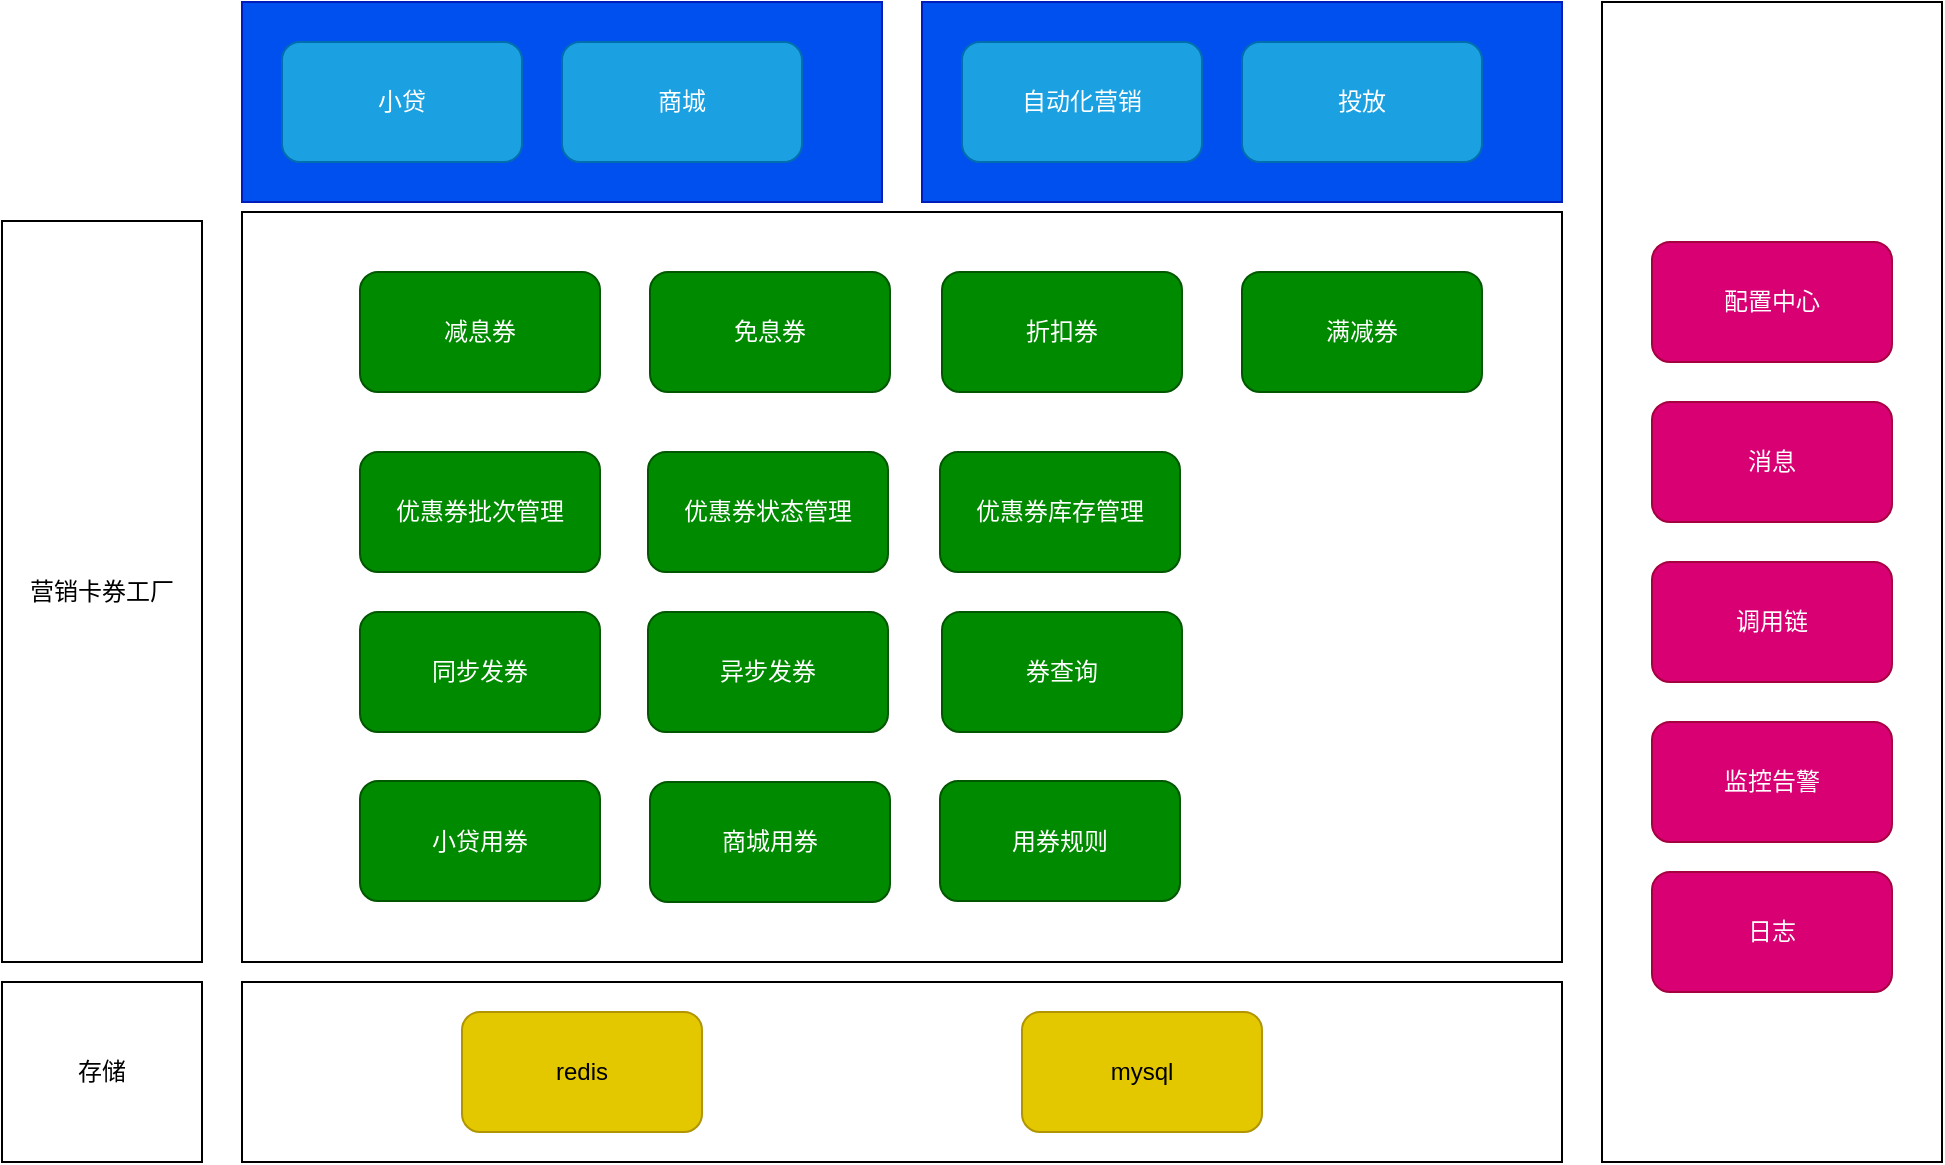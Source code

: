 <mxfile version="21.3.8" type="github">
  <diagram name="第 1 页" id="jMfAu-QE-5I-FUhLeWBo">
    <mxGraphModel dx="1050" dy="617" grid="1" gridSize="10" guides="1" tooltips="1" connect="1" arrows="1" fold="1" page="1" pageScale="1" pageWidth="827" pageHeight="1169" math="0" shadow="0">
      <root>
        <mxCell id="0" />
        <mxCell id="1" parent="0" />
        <mxCell id="PQ8wlHGpd4nPLxzC1of1-30" value="" style="rounded=0;whiteSpace=wrap;html=1;" vertex="1" parent="1">
          <mxGeometry x="150" y="540" width="660" height="90" as="geometry" />
        </mxCell>
        <mxCell id="PQ8wlHGpd4nPLxzC1of1-23" value="" style="rounded=0;whiteSpace=wrap;html=1;" vertex="1" parent="1">
          <mxGeometry x="830" y="50" width="170" height="580" as="geometry" />
        </mxCell>
        <mxCell id="PQ8wlHGpd4nPLxzC1of1-17" value="" style="rounded=0;whiteSpace=wrap;html=1;fillColor=#0050ef;fontColor=#ffffff;strokeColor=#001DBC;" vertex="1" parent="1">
          <mxGeometry x="150" y="50" width="320" height="100" as="geometry" />
        </mxCell>
        <mxCell id="PQ8wlHGpd4nPLxzC1of1-16" value="" style="rounded=0;whiteSpace=wrap;html=1;" vertex="1" parent="1">
          <mxGeometry x="150" y="155" width="660" height="375" as="geometry" />
        </mxCell>
        <mxCell id="PQ8wlHGpd4nPLxzC1of1-1" value="小贷" style="rounded=1;whiteSpace=wrap;html=1;fillColor=#1ba1e2;fontColor=#ffffff;strokeColor=#006EAF;" vertex="1" parent="1">
          <mxGeometry x="170" y="70" width="120" height="60" as="geometry" />
        </mxCell>
        <mxCell id="PQ8wlHGpd4nPLxzC1of1-2" value="商城" style="rounded=1;whiteSpace=wrap;html=1;fillColor=#1ba1e2;fontColor=#ffffff;strokeColor=#006EAF;" vertex="1" parent="1">
          <mxGeometry x="310" y="70" width="120" height="60" as="geometry" />
        </mxCell>
        <mxCell id="PQ8wlHGpd4nPLxzC1of1-3" value="优惠券批次管理" style="rounded=1;whiteSpace=wrap;html=1;fillColor=#008a00;fontColor=#ffffff;strokeColor=#005700;" vertex="1" parent="1">
          <mxGeometry x="209" y="275" width="120" height="60" as="geometry" />
        </mxCell>
        <mxCell id="PQ8wlHGpd4nPLxzC1of1-4" value="优惠券状态管理" style="rounded=1;whiteSpace=wrap;html=1;fillColor=#008a00;fontColor=#ffffff;strokeColor=#005700;" vertex="1" parent="1">
          <mxGeometry x="353" y="275" width="120" height="60" as="geometry" />
        </mxCell>
        <mxCell id="PQ8wlHGpd4nPLxzC1of1-5" value="优惠券库存管理" style="rounded=1;whiteSpace=wrap;html=1;fillColor=#008a00;fontColor=#ffffff;strokeColor=#005700;" vertex="1" parent="1">
          <mxGeometry x="499" y="275" width="120" height="60" as="geometry" />
        </mxCell>
        <mxCell id="PQ8wlHGpd4nPLxzC1of1-6" value="同步发券" style="rounded=1;whiteSpace=wrap;html=1;fillColor=#008a00;fontColor=#ffffff;strokeColor=#005700;" vertex="1" parent="1">
          <mxGeometry x="209" y="355" width="120" height="60" as="geometry" />
        </mxCell>
        <mxCell id="PQ8wlHGpd4nPLxzC1of1-7" value="异步发券" style="rounded=1;whiteSpace=wrap;html=1;fillColor=#008a00;fontColor=#ffffff;strokeColor=#005700;" vertex="1" parent="1">
          <mxGeometry x="353" y="355" width="120" height="60" as="geometry" />
        </mxCell>
        <mxCell id="PQ8wlHGpd4nPLxzC1of1-10" value="减息券" style="rounded=1;whiteSpace=wrap;html=1;fillColor=#008a00;fontColor=#ffffff;strokeColor=#005700;" vertex="1" parent="1">
          <mxGeometry x="209" y="185" width="120" height="60" as="geometry" />
        </mxCell>
        <mxCell id="PQ8wlHGpd4nPLxzC1of1-11" value="免息券" style="rounded=1;whiteSpace=wrap;html=1;fillColor=#008a00;fontColor=#ffffff;strokeColor=#005700;" vertex="1" parent="1">
          <mxGeometry x="354" y="185" width="120" height="60" as="geometry" />
        </mxCell>
        <mxCell id="PQ8wlHGpd4nPLxzC1of1-12" value="折扣券" style="rounded=1;whiteSpace=wrap;html=1;fillColor=#008a00;fontColor=#ffffff;strokeColor=#005700;" vertex="1" parent="1">
          <mxGeometry x="500" y="185" width="120" height="60" as="geometry" />
        </mxCell>
        <mxCell id="PQ8wlHGpd4nPLxzC1of1-13" value="满减券" style="rounded=1;whiteSpace=wrap;html=1;fillColor=#008a00;fontColor=#ffffff;strokeColor=#005700;" vertex="1" parent="1">
          <mxGeometry x="650" y="185" width="120" height="60" as="geometry" />
        </mxCell>
        <mxCell id="PQ8wlHGpd4nPLxzC1of1-14" value="小贷用券" style="rounded=1;whiteSpace=wrap;html=1;fillColor=#008a00;fontColor=#ffffff;strokeColor=#005700;" vertex="1" parent="1">
          <mxGeometry x="209" y="439.5" width="120" height="60" as="geometry" />
        </mxCell>
        <mxCell id="PQ8wlHGpd4nPLxzC1of1-15" value="商城用券" style="rounded=1;whiteSpace=wrap;html=1;fillColor=#008a00;fontColor=#ffffff;strokeColor=#005700;" vertex="1" parent="1">
          <mxGeometry x="354" y="440" width="120" height="60" as="geometry" />
        </mxCell>
        <mxCell id="PQ8wlHGpd4nPLxzC1of1-18" value="配置中心" style="rounded=1;whiteSpace=wrap;html=1;fillColor=#d80073;fontColor=#ffffff;strokeColor=#A50040;" vertex="1" parent="1">
          <mxGeometry x="855" y="170" width="120" height="60" as="geometry" />
        </mxCell>
        <mxCell id="PQ8wlHGpd4nPLxzC1of1-19" value="消息" style="rounded=1;whiteSpace=wrap;html=1;fillColor=#d80073;fontColor=#ffffff;strokeColor=#A50040;" vertex="1" parent="1">
          <mxGeometry x="855" y="250" width="120" height="60" as="geometry" />
        </mxCell>
        <mxCell id="PQ8wlHGpd4nPLxzC1of1-20" value="调用链" style="rounded=1;whiteSpace=wrap;html=1;fillColor=#d80073;fontColor=#ffffff;strokeColor=#A50040;" vertex="1" parent="1">
          <mxGeometry x="855" y="330" width="120" height="60" as="geometry" />
        </mxCell>
        <mxCell id="PQ8wlHGpd4nPLxzC1of1-21" value="监控告警" style="rounded=1;whiteSpace=wrap;html=1;fillColor=#d80073;fontColor=#ffffff;strokeColor=#A50040;" vertex="1" parent="1">
          <mxGeometry x="855" y="410" width="120" height="60" as="geometry" />
        </mxCell>
        <mxCell id="PQ8wlHGpd4nPLxzC1of1-22" value="日志" style="rounded=1;whiteSpace=wrap;html=1;fillColor=#d80073;fontColor=#ffffff;strokeColor=#A50040;" vertex="1" parent="1">
          <mxGeometry x="855" y="485" width="120" height="60" as="geometry" />
        </mxCell>
        <mxCell id="PQ8wlHGpd4nPLxzC1of1-24" value="redis" style="rounded=1;whiteSpace=wrap;html=1;fillColor=#e3c800;fontColor=#000000;strokeColor=#B09500;" vertex="1" parent="1">
          <mxGeometry x="260" y="555" width="120" height="60" as="geometry" />
        </mxCell>
        <mxCell id="PQ8wlHGpd4nPLxzC1of1-27" value="mysql" style="rounded=1;whiteSpace=wrap;html=1;fillColor=#e3c800;fontColor=#000000;strokeColor=#B09500;" vertex="1" parent="1">
          <mxGeometry x="540" y="555" width="120" height="60" as="geometry" />
        </mxCell>
        <mxCell id="PQ8wlHGpd4nPLxzC1of1-28" value="营销卡券工厂" style="rounded=0;whiteSpace=wrap;html=1;" vertex="1" parent="1">
          <mxGeometry x="30" y="159.5" width="100" height="370.5" as="geometry" />
        </mxCell>
        <mxCell id="PQ8wlHGpd4nPLxzC1of1-29" value="存储" style="rounded=0;whiteSpace=wrap;html=1;" vertex="1" parent="1">
          <mxGeometry x="30" y="540" width="100" height="90" as="geometry" />
        </mxCell>
        <mxCell id="PQ8wlHGpd4nPLxzC1of1-32" value="券查询" style="rounded=1;whiteSpace=wrap;html=1;fillColor=#008a00;fontColor=#ffffff;strokeColor=#005700;" vertex="1" parent="1">
          <mxGeometry x="500" y="355" width="120" height="60" as="geometry" />
        </mxCell>
        <mxCell id="PQ8wlHGpd4nPLxzC1of1-33" value="用券规则" style="rounded=1;whiteSpace=wrap;html=1;fillColor=#008a00;fontColor=#ffffff;strokeColor=#005700;" vertex="1" parent="1">
          <mxGeometry x="499" y="439.5" width="120" height="60" as="geometry" />
        </mxCell>
        <mxCell id="PQ8wlHGpd4nPLxzC1of1-34" value="" style="rounded=0;whiteSpace=wrap;html=1;fillColor=#0050ef;fontColor=#ffffff;strokeColor=#001DBC;" vertex="1" parent="1">
          <mxGeometry x="490" y="50" width="320" height="100" as="geometry" />
        </mxCell>
        <mxCell id="PQ8wlHGpd4nPLxzC1of1-35" value="自动化营销" style="rounded=1;whiteSpace=wrap;html=1;fillColor=#1ba1e2;fontColor=#ffffff;strokeColor=#006EAF;" vertex="1" parent="1">
          <mxGeometry x="510" y="70" width="120" height="60" as="geometry" />
        </mxCell>
        <mxCell id="PQ8wlHGpd4nPLxzC1of1-36" value="投放" style="rounded=1;whiteSpace=wrap;html=1;fillColor=#1ba1e2;fontColor=#ffffff;strokeColor=#006EAF;" vertex="1" parent="1">
          <mxGeometry x="650" y="70" width="120" height="60" as="geometry" />
        </mxCell>
      </root>
    </mxGraphModel>
  </diagram>
</mxfile>
